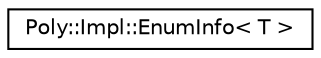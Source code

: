 digraph "Graphical Class Hierarchy"
{
  edge [fontname="Helvetica",fontsize="10",labelfontname="Helvetica",labelfontsize="10"];
  node [fontname="Helvetica",fontsize="10",shape=record];
  rankdir="LR";
  Node0 [label="Poly::Impl::EnumInfo\< T \>",height=0.2,width=0.4,color="black", fillcolor="white", style="filled",URL="$struct_poly_1_1_impl_1_1_enum_info.html"];
}
